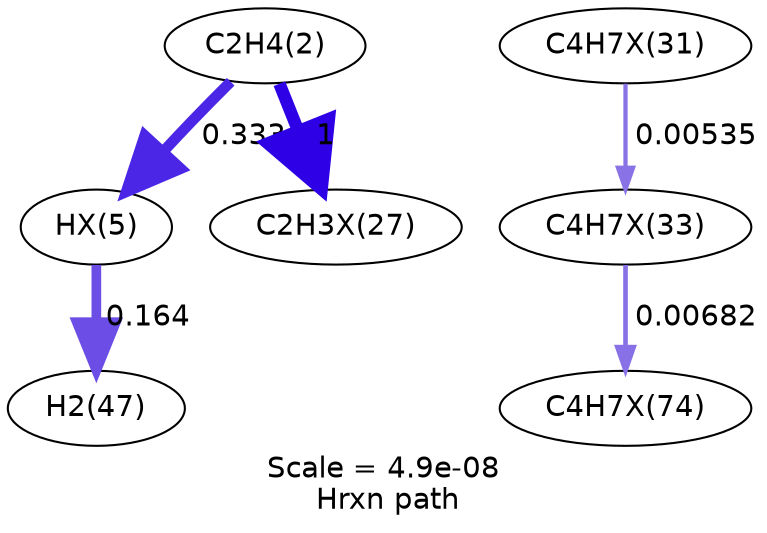 digraph reaction_paths {
center=1;
s5 -> s19[fontname="Helvetica", style="setlinewidth(5.17)", arrowsize=2.59, color="0.7, 0.833, 0.9"
, label=" 0.333"];
s5 -> s20[fontname="Helvetica", style="setlinewidth(6)", arrowsize=3, color="0.7, 1.5, 0.9"
, label=" 1"];
s19 -> s10[fontname="Helvetica", style="setlinewidth(4.64)", arrowsize=2.32, color="0.7, 0.664, 0.9"
, label=" 0.164"];
s23 -> s25[fontname="Helvetica", style="setlinewidth(2.05)", arrowsize=1.03, color="0.7, 0.505, 0.9"
, label=" 0.00535"];
s25 -> s30[fontname="Helvetica", style="setlinewidth(2.23)", arrowsize=1.12, color="0.7, 0.507, 0.9"
, label=" 0.00682"];
s5 [ fontname="Helvetica", label="C2H4(2)"];
s10 [ fontname="Helvetica", label="H2(47)"];
s19 [ fontname="Helvetica", label="HX(5)"];
s20 [ fontname="Helvetica", label="C2H3X(27)"];
s23 [ fontname="Helvetica", label="C4H7X(31)"];
s25 [ fontname="Helvetica", label="C4H7X(33)"];
s30 [ fontname="Helvetica", label="C4H7X(74)"];
 label = "Scale = 4.9e-08\l Hrxn path";
 fontname = "Helvetica";
}

